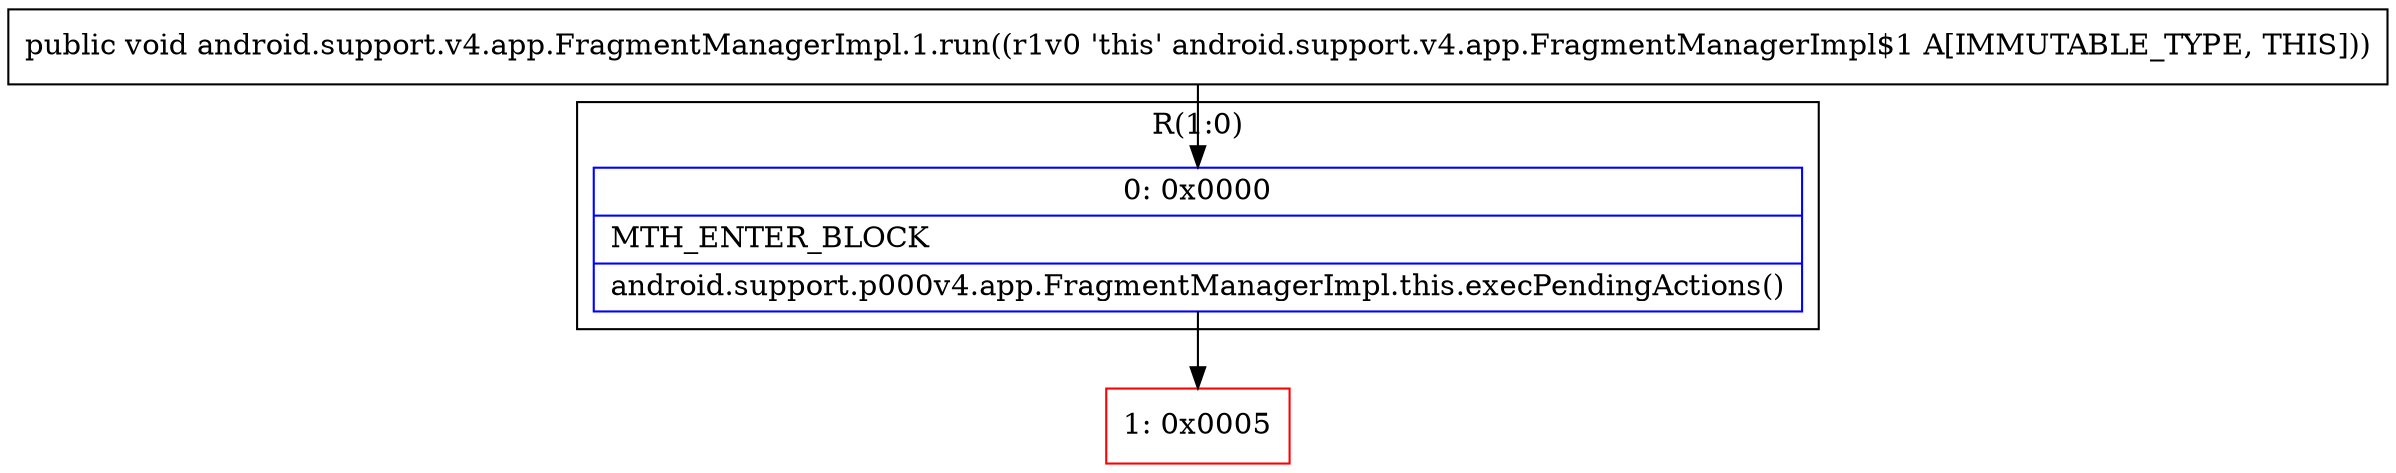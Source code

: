 digraph "CFG forandroid.support.v4.app.FragmentManagerImpl.1.run()V" {
subgraph cluster_Region_126847145 {
label = "R(1:0)";
node [shape=record,color=blue];
Node_0 [shape=record,label="{0\:\ 0x0000|MTH_ENTER_BLOCK\l|android.support.p000v4.app.FragmentManagerImpl.this.execPendingActions()\l}"];
}
Node_1 [shape=record,color=red,label="{1\:\ 0x0005}"];
MethodNode[shape=record,label="{public void android.support.v4.app.FragmentManagerImpl.1.run((r1v0 'this' android.support.v4.app.FragmentManagerImpl$1 A[IMMUTABLE_TYPE, THIS])) }"];
MethodNode -> Node_0;
Node_0 -> Node_1;
}

